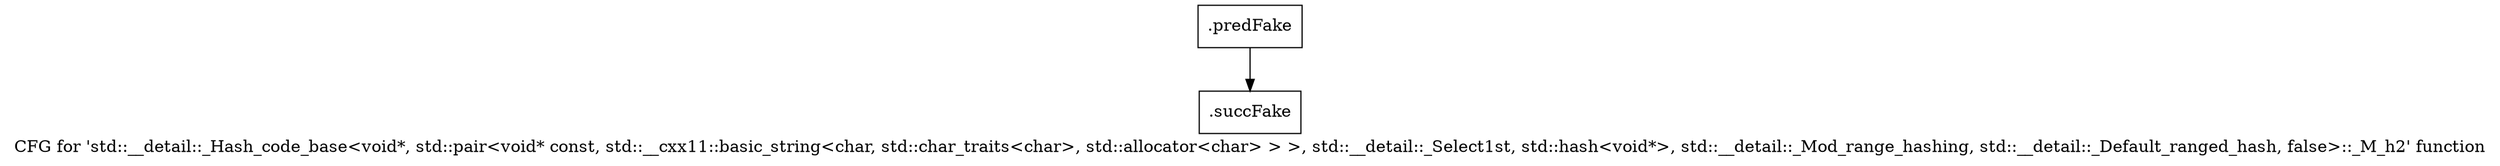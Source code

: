 digraph "CFG for 'std::__detail::_Hash_code_base\<void*, std::pair\<void* const, std::__cxx11::basic_string\<char, std::char_traits\<char\>, std::allocator\<char\> \> \>, std::__detail::_Select1st, std::hash\<void*\>, std::__detail::_Mod_range_hashing, std::__detail::_Default_ranged_hash, false\>::_M_h2' function" {
	label="CFG for 'std::__detail::_Hash_code_base\<void*, std::pair\<void* const, std::__cxx11::basic_string\<char, std::char_traits\<char\>, std::allocator\<char\> \> \>, std::__detail::_Select1st, std::hash\<void*\>, std::__detail::_Mod_range_hashing, std::__detail::_Default_ranged_hash, false\>::_M_h2' function";

	Node0x3b67ba0 [shape=record,filename="",linenumber="",label="{.predFake}"];
	Node0x3b67ba0 -> Node0x3ae2f40[ callList="" memoryops="" filename="/usr/vitis/Vitis_HLS/2020.2/tps/lnx64/gcc-6.2.0/lib/gcc/x86_64-pc-linux-gnu/6.2.0/../../../../include/c++/6.2.0/bits/hashtable_policy.h" execusionnum="10"];
	Node0x3ae2f40 [shape=record,filename="/usr/vitis/Vitis_HLS/2020.2/tps/lnx64/gcc-6.2.0/lib/gcc/x86_64-pc-linux-gnu/6.2.0/../../../../include/c++/6.2.0/bits/hashtable_policy.h",linenumber="1209",label="{.succFake}"];
}
